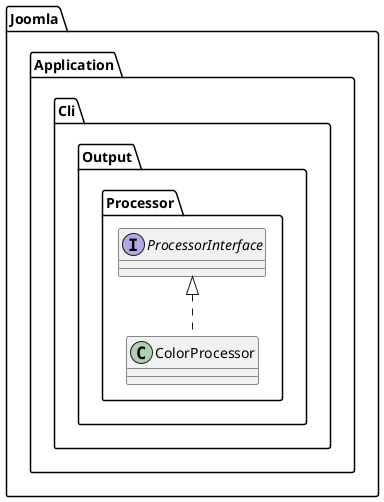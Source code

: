 @startuml
interface Joomla.Application.Cli.Output.Processor.ProcessorInterface

class Joomla.Application.Cli.Output.Processor.ColorProcessor
Joomla.Application.Cli.Output.Processor.ProcessorInterface <|.. Joomla.Application.Cli.Output.Processor.ColorProcessor
@enduml
